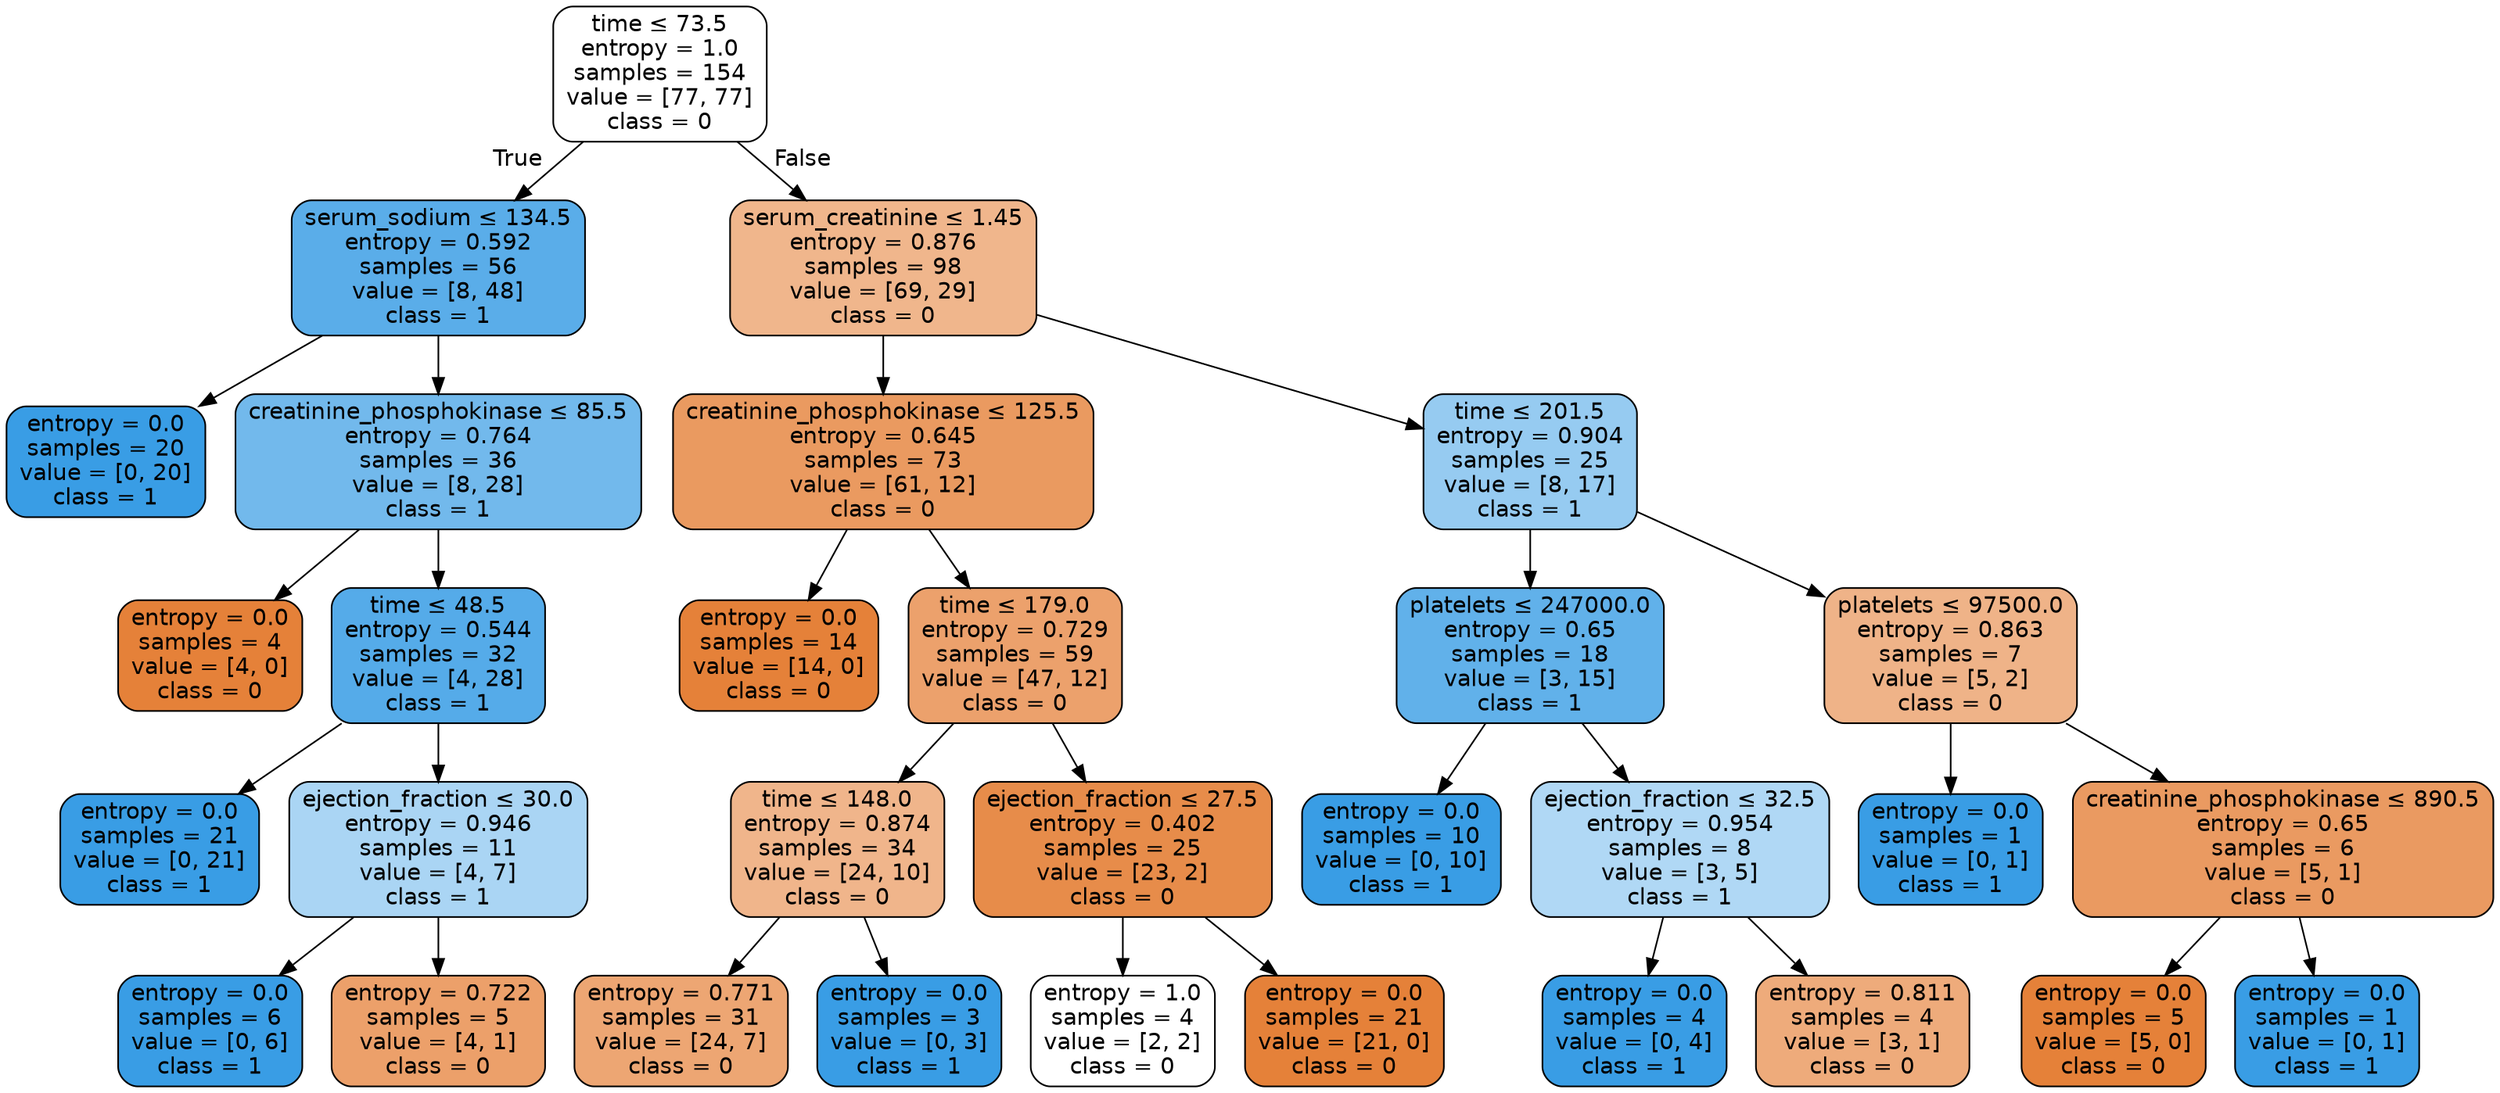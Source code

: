 digraph Tree {
node [shape=box, style="filled, rounded", color="black", fontname=helvetica] ;
edge [fontname=helvetica] ;
0 [label=<time &le; 73.5<br/>entropy = 1.0<br/>samples = 154<br/>value = [77, 77]<br/>class = 0>, fillcolor="#ffffff"] ;
1 [label=<serum_sodium &le; 134.5<br/>entropy = 0.592<br/>samples = 56<br/>value = [8, 48]<br/>class = 1>, fillcolor="#5aade9"] ;
0 -> 1 [labeldistance=2.5, labelangle=45, headlabel="True"] ;
2 [label=<entropy = 0.0<br/>samples = 20<br/>value = [0, 20]<br/>class = 1>, fillcolor="#399de5"] ;
1 -> 2 ;
3 [label=<creatinine_phosphokinase &le; 85.5<br/>entropy = 0.764<br/>samples = 36<br/>value = [8, 28]<br/>class = 1>, fillcolor="#72b9ec"] ;
1 -> 3 ;
4 [label=<entropy = 0.0<br/>samples = 4<br/>value = [4, 0]<br/>class = 0>, fillcolor="#e58139"] ;
3 -> 4 ;
5 [label=<time &le; 48.5<br/>entropy = 0.544<br/>samples = 32<br/>value = [4, 28]<br/>class = 1>, fillcolor="#55abe9"] ;
3 -> 5 ;
6 [label=<entropy = 0.0<br/>samples = 21<br/>value = [0, 21]<br/>class = 1>, fillcolor="#399de5"] ;
5 -> 6 ;
7 [label=<ejection_fraction &le; 30.0<br/>entropy = 0.946<br/>samples = 11<br/>value = [4, 7]<br/>class = 1>, fillcolor="#aad5f4"] ;
5 -> 7 ;
8 [label=<entropy = 0.0<br/>samples = 6<br/>value = [0, 6]<br/>class = 1>, fillcolor="#399de5"] ;
7 -> 8 ;
9 [label=<entropy = 0.722<br/>samples = 5<br/>value = [4, 1]<br/>class = 0>, fillcolor="#eca06a"] ;
7 -> 9 ;
10 [label=<serum_creatinine &le; 1.45<br/>entropy = 0.876<br/>samples = 98<br/>value = [69, 29]<br/>class = 0>, fillcolor="#f0b68c"] ;
0 -> 10 [labeldistance=2.5, labelangle=-45, headlabel="False"] ;
11 [label=<creatinine_phosphokinase &le; 125.5<br/>entropy = 0.645<br/>samples = 73<br/>value = [61, 12]<br/>class = 0>, fillcolor="#ea9a60"] ;
10 -> 11 ;
12 [label=<entropy = 0.0<br/>samples = 14<br/>value = [14, 0]<br/>class = 0>, fillcolor="#e58139"] ;
11 -> 12 ;
13 [label=<time &le; 179.0<br/>entropy = 0.729<br/>samples = 59<br/>value = [47, 12]<br/>class = 0>, fillcolor="#eca16c"] ;
11 -> 13 ;
14 [label=<time &le; 148.0<br/>entropy = 0.874<br/>samples = 34<br/>value = [24, 10]<br/>class = 0>, fillcolor="#f0b58b"] ;
13 -> 14 ;
15 [label=<entropy = 0.771<br/>samples = 31<br/>value = [24, 7]<br/>class = 0>, fillcolor="#eda673"] ;
14 -> 15 ;
16 [label=<entropy = 0.0<br/>samples = 3<br/>value = [0, 3]<br/>class = 1>, fillcolor="#399de5"] ;
14 -> 16 ;
17 [label=<ejection_fraction &le; 27.5<br/>entropy = 0.402<br/>samples = 25<br/>value = [23, 2]<br/>class = 0>, fillcolor="#e78c4a"] ;
13 -> 17 ;
18 [label=<entropy = 1.0<br/>samples = 4<br/>value = [2, 2]<br/>class = 0>, fillcolor="#ffffff"] ;
17 -> 18 ;
19 [label=<entropy = 0.0<br/>samples = 21<br/>value = [21, 0]<br/>class = 0>, fillcolor="#e58139"] ;
17 -> 19 ;
20 [label=<time &le; 201.5<br/>entropy = 0.904<br/>samples = 25<br/>value = [8, 17]<br/>class = 1>, fillcolor="#96cbf1"] ;
10 -> 20 ;
21 [label=<platelets &le; 247000.0<br/>entropy = 0.65<br/>samples = 18<br/>value = [3, 15]<br/>class = 1>, fillcolor="#61b1ea"] ;
20 -> 21 ;
22 [label=<entropy = 0.0<br/>samples = 10<br/>value = [0, 10]<br/>class = 1>, fillcolor="#399de5"] ;
21 -> 22 ;
23 [label=<ejection_fraction &le; 32.5<br/>entropy = 0.954<br/>samples = 8<br/>value = [3, 5]<br/>class = 1>, fillcolor="#b0d8f5"] ;
21 -> 23 ;
24 [label=<entropy = 0.0<br/>samples = 4<br/>value = [0, 4]<br/>class = 1>, fillcolor="#399de5"] ;
23 -> 24 ;
25 [label=<entropy = 0.811<br/>samples = 4<br/>value = [3, 1]<br/>class = 0>, fillcolor="#eeab7b"] ;
23 -> 25 ;
26 [label=<platelets &le; 97500.0<br/>entropy = 0.863<br/>samples = 7<br/>value = [5, 2]<br/>class = 0>, fillcolor="#efb388"] ;
20 -> 26 ;
27 [label=<entropy = 0.0<br/>samples = 1<br/>value = [0, 1]<br/>class = 1>, fillcolor="#399de5"] ;
26 -> 27 ;
28 [label=<creatinine_phosphokinase &le; 890.5<br/>entropy = 0.65<br/>samples = 6<br/>value = [5, 1]<br/>class = 0>, fillcolor="#ea9a61"] ;
26 -> 28 ;
29 [label=<entropy = 0.0<br/>samples = 5<br/>value = [5, 0]<br/>class = 0>, fillcolor="#e58139"] ;
28 -> 29 ;
30 [label=<entropy = 0.0<br/>samples = 1<br/>value = [0, 1]<br/>class = 1>, fillcolor="#399de5"] ;
28 -> 30 ;
}